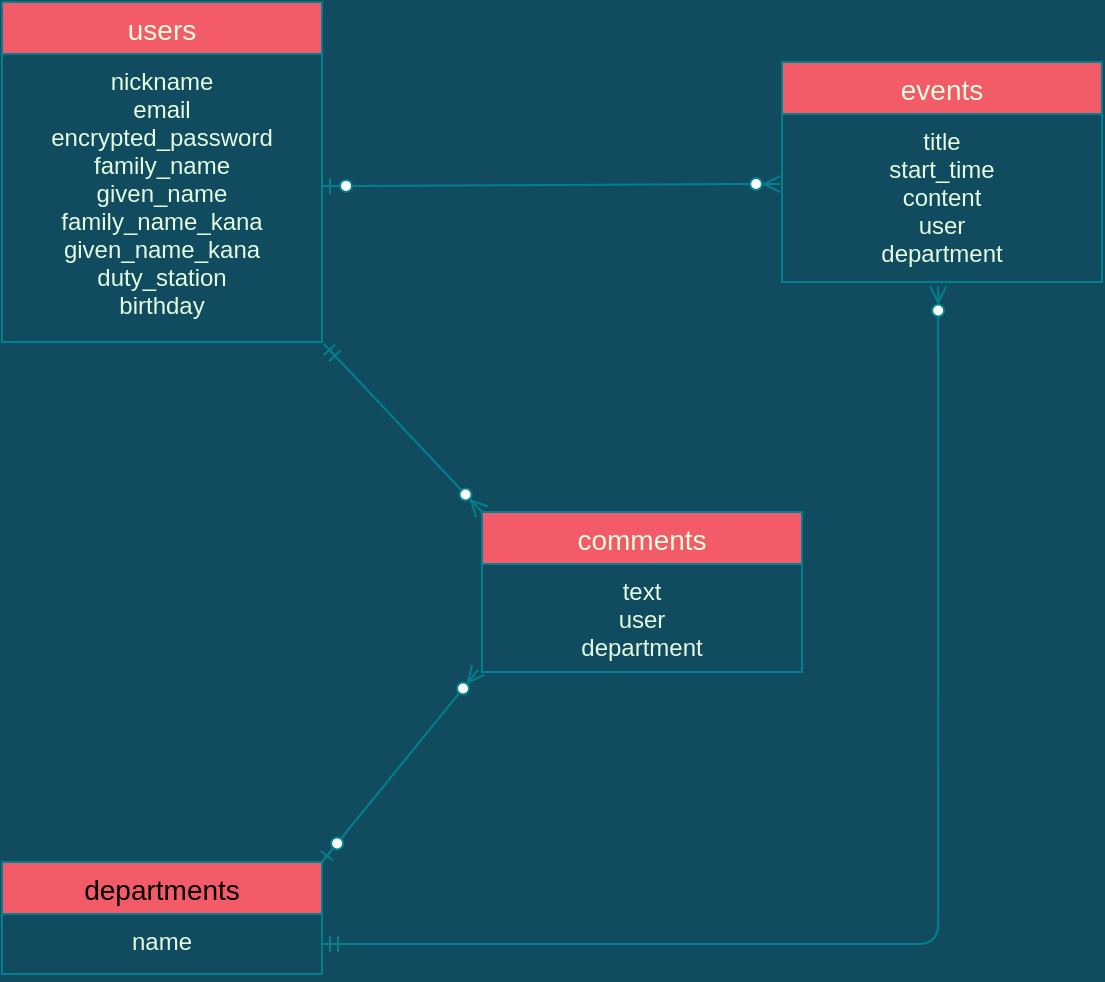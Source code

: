<mxfile>
    <diagram id="o06bwx7YuPMi-et8qvHk" name="ページ1">
        <mxGraphModel dx="634" dy="624" grid="1" gridSize="10" guides="1" tooltips="1" connect="1" arrows="1" fold="1" page="1" pageScale="1" pageWidth="827" pageHeight="1169" background="#114B5F" math="0" shadow="0">
            <root>
                <mxCell id="0"/>
                <mxCell id="1" parent="0"/>
                <mxCell id="2" value="users" style="swimlane;fontStyle=0;childLayout=stackLayout;horizontal=1;startSize=26;horizontalStack=0;resizeParent=1;resizeParentMax=0;resizeLast=0;collapsible=1;marginBottom=0;align=center;fontSize=14;fillColor=#F45B69;strokeColor=#028090;fontColor=#E4FDE1;" parent="1" vertex="1">
                    <mxGeometry x="180" y="60" width="160" height="170" as="geometry"/>
                </mxCell>
                <mxCell id="3" value="nickname&#10;email&#10;encrypted_password&#10;family_name&#10;given_name&#10;family_name_kana&#10;given_name_kana&#10;duty_station&#10;birthday" style="text;strokeColor=none;fillColor=none;spacingLeft=4;spacingRight=4;overflow=hidden;rotatable=0;points=[[0,0.5],[1,0.5]];portConstraint=eastwest;fontSize=12;align=center;fontColor=#E4FDE1;" parent="2" vertex="1">
                    <mxGeometry y="26" width="160" height="144" as="geometry"/>
                </mxCell>
                <mxCell id="6" value="events" style="swimlane;fontStyle=0;childLayout=stackLayout;horizontal=1;startSize=26;horizontalStack=0;resizeParent=1;resizeParentMax=0;resizeLast=0;collapsible=1;marginBottom=0;align=center;fontSize=14;fillColor=#F45B69;strokeColor=#028090;fontColor=#E4FDE1;" parent="1" vertex="1">
                    <mxGeometry x="570" y="90" width="160" height="110" as="geometry"/>
                </mxCell>
                <mxCell id="7" value="title&#10;start_time&#10;content&#10;user&#10;department&#10;" style="text;strokeColor=none;fillColor=none;spacingLeft=4;spacingRight=4;overflow=hidden;rotatable=0;points=[[0,0.5],[1,0.5]];portConstraint=eastwest;fontSize=12;fontColor=#E4FDE1;align=center;" parent="6" vertex="1">
                    <mxGeometry y="26" width="160" height="84" as="geometry"/>
                </mxCell>
                <mxCell id="10" value="comments" style="swimlane;fontStyle=0;childLayout=stackLayout;horizontal=1;startSize=26;horizontalStack=0;resizeParent=1;resizeParentMax=0;resizeLast=0;collapsible=1;marginBottom=0;align=center;fontSize=14;fillColor=#F45B69;strokeColor=#028090;fontColor=#E4FDE1;" parent="1" vertex="1">
                    <mxGeometry x="420" y="315" width="160" height="80" as="geometry"/>
                </mxCell>
                <mxCell id="11" value="text&#10;user&#10;department" style="text;strokeColor=none;fillColor=none;spacingLeft=4;spacingRight=4;overflow=hidden;rotatable=0;points=[[0,0.5],[1,0.5]];portConstraint=eastwest;fontSize=12;fontColor=#E4FDE1;align=center;" parent="10" vertex="1">
                    <mxGeometry y="26" width="160" height="54" as="geometry"/>
                </mxCell>
                <mxCell id="14" value="departments" style="swimlane;fontStyle=0;childLayout=stackLayout;horizontal=1;startSize=26;horizontalStack=0;resizeParent=1;resizeParentMax=0;resizeLast=0;collapsible=1;marginBottom=0;align=center;fontSize=14;rounded=0;sketch=0;strokeColor=#028090;fillColor=#F45B69;" parent="1" vertex="1">
                    <mxGeometry x="180" y="490" width="160" height="56" as="geometry"/>
                </mxCell>
                <mxCell id="15" value="name" style="text;strokeColor=none;fillColor=none;spacingLeft=4;spacingRight=4;overflow=hidden;rotatable=0;points=[[0,0.5],[1,0.5]];portConstraint=eastwest;fontSize=12;align=center;fontColor=#E4FDE1;" parent="14" vertex="1">
                    <mxGeometry y="26" width="160" height="30" as="geometry"/>
                </mxCell>
                <mxCell id="18" value="" style="edgeStyle=entityRelationEdgeStyle;fontSize=12;html=1;endArrow=ERzeroToMany;startArrow=ERzeroToOne;strokeColor=#028090;fillColor=#F45B69;exitX=1;exitY=0.458;exitDx=0;exitDy=0;entryX=-0.006;entryY=0.417;entryDx=0;entryDy=0;exitPerimeter=0;entryPerimeter=0;" parent="1" source="3" target="7" edge="1">
                    <mxGeometry width="100" height="100" relative="1" as="geometry">
                        <mxPoint x="400" y="195" as="sourcePoint"/>
                        <mxPoint x="500" y="95" as="targetPoint"/>
                    </mxGeometry>
                </mxCell>
                <mxCell id="33" value="" style="fontSize=12;html=1;endArrow=ERzeroToMany;startArrow=ERmandOne;strokeColor=#028090;fillColor=#F45B69;align=left;entryX=0;entryY=0;entryDx=0;entryDy=0;exitX=1.006;exitY=1.007;exitDx=0;exitDy=0;exitPerimeter=0;" parent="1" source="3" target="10" edge="1">
                    <mxGeometry width="100" height="100" relative="1" as="geometry">
                        <mxPoint x="380" y="360" as="sourcePoint"/>
                        <mxPoint x="480" y="260" as="targetPoint"/>
                    </mxGeometry>
                </mxCell>
                <mxCell id="34" value="" style="fontSize=12;html=1;endArrow=ERzeroToMany;startArrow=ERzeroToOne;strokeColor=#028090;fillColor=#F45B69;align=left;entryX=-0.012;entryY=0.981;entryDx=0;entryDy=0;entryPerimeter=0;exitX=1;exitY=0;exitDx=0;exitDy=0;" parent="1" source="14" target="11" edge="1">
                    <mxGeometry width="100" height="100" relative="1" as="geometry">
                        <mxPoint x="410" y="510" as="sourcePoint"/>
                        <mxPoint x="510" y="410" as="targetPoint"/>
                    </mxGeometry>
                </mxCell>
                <mxCell id="44" value="" style="edgeStyle=orthogonalEdgeStyle;fontSize=12;html=1;endArrow=ERzeroToMany;startArrow=ERmandOne;entryX=0.488;entryY=1.027;entryDx=0;entryDy=0;entryPerimeter=0;exitX=1;exitY=0.5;exitDx=0;exitDy=0;strokeColor=#028090;" edge="1" parent="1" source="15" target="7">
                    <mxGeometry width="100" height="100" relative="1" as="geometry">
                        <mxPoint x="600" y="546" as="sourcePoint"/>
                        <mxPoint x="700" y="446" as="targetPoint"/>
                        <Array as="points">
                            <mxPoint x="648" y="531"/>
                        </Array>
                    </mxGeometry>
                </mxCell>
            </root>
        </mxGraphModel>
    </diagram>
</mxfile>